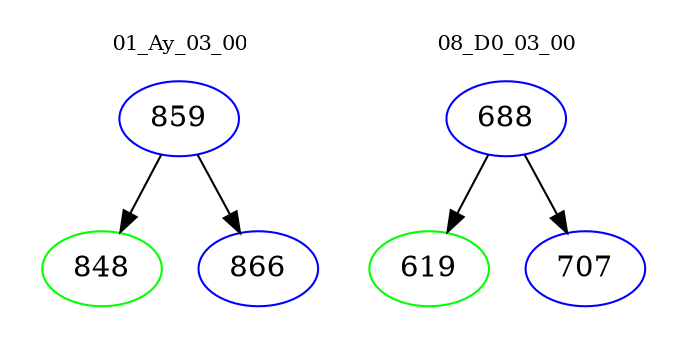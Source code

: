 digraph{
subgraph cluster_0 {
color = white
label = "01_Ay_03_00";
fontsize=10;
T0_859 [label="859", color="blue"]
T0_859 -> T0_848 [color="black"]
T0_848 [label="848", color="green"]
T0_859 -> T0_866 [color="black"]
T0_866 [label="866", color="blue"]
}
subgraph cluster_1 {
color = white
label = "08_D0_03_00";
fontsize=10;
T1_688 [label="688", color="blue"]
T1_688 -> T1_619 [color="black"]
T1_619 [label="619", color="green"]
T1_688 -> T1_707 [color="black"]
T1_707 [label="707", color="blue"]
}
}
